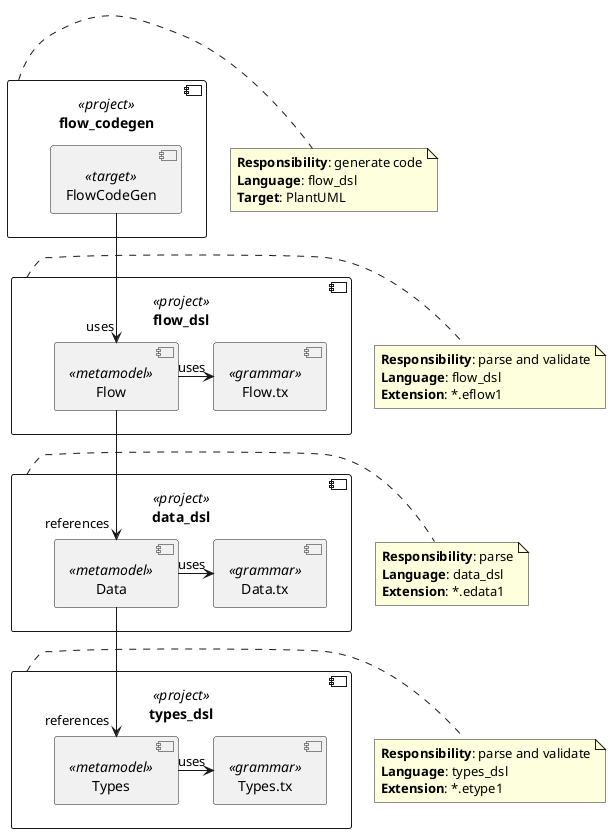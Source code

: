 @startuml

component types_dsl <<project>> {
	component Types <<metamodel>> as Types
	component Types.tx <<grammar>> as TypesG
}
note as TypesNote
**Responsibility**: parse and validate
**Language**: types_dsl
**Extension**: *.etype1
end note

component data_dsl <<project>> {
	component Data <<metamodel>> as Data
	component Data.tx <<grammar>> as DataG
}
note as DataNote
**Responsibility**: parse
**Language**: data_dsl
**Extension**: *.edata1
end note

component flow_dsl <<project>> {
	component Flow <<metamodel>> as Flow
	component Flow.tx <<grammar>> as FlowG
}
note as FlowNote
**Responsibility**: parse and validate
**Language**: flow_dsl
**Extension**: *.eflow1
end note

component flow_codegen <<project>> {
	component FlowCodeGen <<target>> as FlowCodeGen
}
note as FlowCodeGenNote
**Responsibility**: generate code
**Language**: flow_dsl
**Target**: PlantUML
end note


types_dsl . TypesNote
data_dsl . DataNote
flow_dsl . FlowNote
flow_codegen . FlowCodeGenNote

Data --> "references" Types
Flow --> "references" Data

Types -> "uses" TypesG
Data -> "uses" DataG
Flow -> "uses" FlowG
FlowCodeGen --> "uses" Flow

@enduml

